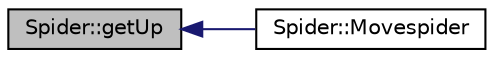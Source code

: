 digraph "Spider::getUp"
{
  edge [fontname="Helvetica",fontsize="10",labelfontname="Helvetica",labelfontsize="10"];
  node [fontname="Helvetica",fontsize="10",shape=record];
  rankdir="LR";
  Node8 [label="Spider::getUp",height=0.2,width=0.4,color="black", fillcolor="grey75", style="filled", fontcolor="black"];
  Node8 -> Node9 [dir="back",color="midnightblue",fontsize="10",style="solid",fontname="Helvetica"];
  Node9 [label="Spider::Movespider",height=0.2,width=0.4,color="black", fillcolor="white", style="filled",URL="$class_spider.html#aaf8e7099d5fb82bd8f2065c32eb70ea8",tooltip="Decides which movement to call for Spider. "];
}
